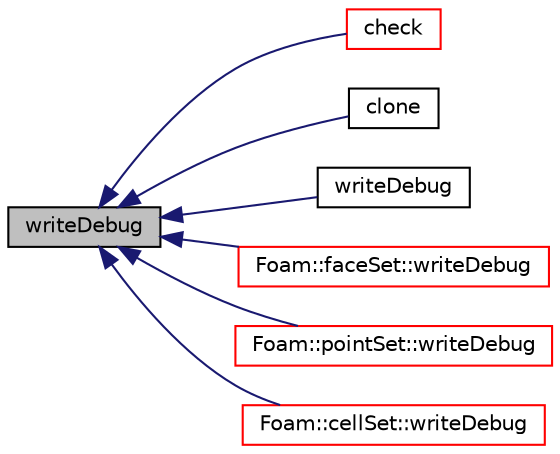 digraph "writeDebug"
{
  bgcolor="transparent";
  edge [fontname="Helvetica",fontsize="10",labelfontname="Helvetica",labelfontsize="10"];
  node [fontname="Helvetica",fontsize="10",shape=record];
  rankdir="LR";
  Node1 [label="writeDebug",height=0.2,width=0.4,color="black", fillcolor="grey75", style="filled", fontcolor="black"];
  Node1 -> Node2 [dir="back",color="midnightblue",fontsize="10",style="solid",fontname="Helvetica"];
  Node2 [label="check",height=0.2,width=0.4,color="red",URL="$a02731.html#a5da2a9b7df4592638c8a79a7b6221578",tooltip="Check validity of contents. "];
  Node1 -> Node3 [dir="back",color="midnightblue",fontsize="10",style="solid",fontname="Helvetica"];
  Node3 [label="clone",height=0.2,width=0.4,color="black",URL="$a02731.html#afdf67473e90650f8ab648e75667ffb8f",tooltip="Clone. "];
  Node1 -> Node4 [dir="back",color="midnightblue",fontsize="10",style="solid",fontname="Helvetica"];
  Node4 [label="writeDebug",height=0.2,width=0.4,color="black",URL="$a02731.html#a5f89b5601ef4f2b0075bf73c0549f817",tooltip="Write part of contents nicely formatted. Prints label. "];
  Node1 -> Node5 [dir="back",color="midnightblue",fontsize="10",style="solid",fontname="Helvetica"];
  Node5 [label="Foam::faceSet::writeDebug",height=0.2,width=0.4,color="red",URL="$a00745.html#a2e0459def09f570b9eec9aeabd517d5f",tooltip="Write maxLen items with label and coordinates. "];
  Node1 -> Node6 [dir="back",color="midnightblue",fontsize="10",style="solid",fontname="Helvetica"];
  Node6 [label="Foam::pointSet::writeDebug",height=0.2,width=0.4,color="red",URL="$a01943.html#a2e0459def09f570b9eec9aeabd517d5f",tooltip="Update any stored data for new labels. "];
  Node1 -> Node7 [dir="back",color="midnightblue",fontsize="10",style="solid",fontname="Helvetica"];
  Node7 [label="Foam::cellSet::writeDebug",height=0.2,width=0.4,color="red",URL="$a00223.html#a2e0459def09f570b9eec9aeabd517d5f",tooltip="Write maxLen items with label and coordinates. "];
}
